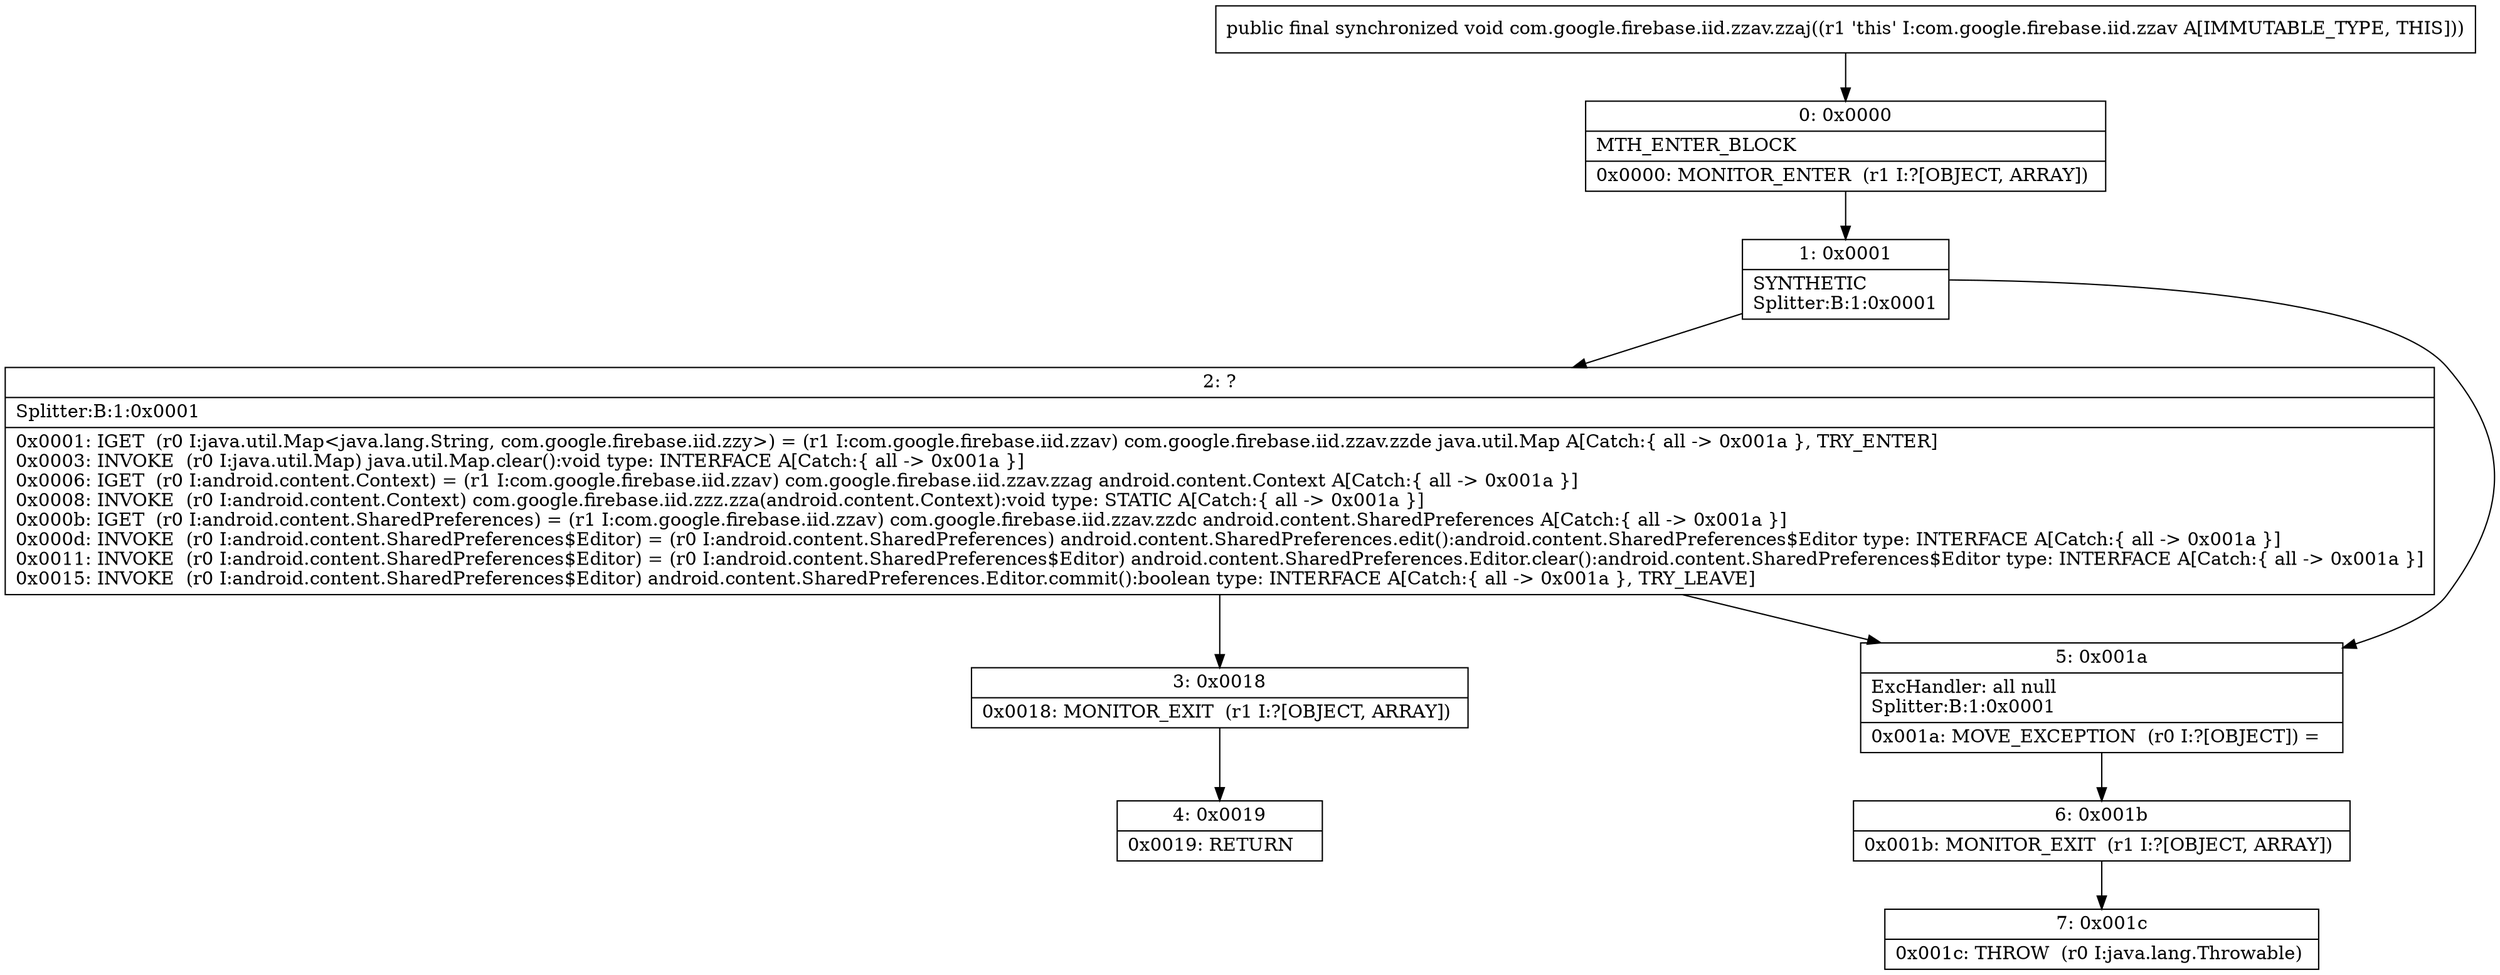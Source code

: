 digraph "CFG forcom.google.firebase.iid.zzav.zzaj()V" {
Node_0 [shape=record,label="{0\:\ 0x0000|MTH_ENTER_BLOCK\l|0x0000: MONITOR_ENTER  (r1 I:?[OBJECT, ARRAY]) \l}"];
Node_1 [shape=record,label="{1\:\ 0x0001|SYNTHETIC\lSplitter:B:1:0x0001\l}"];
Node_2 [shape=record,label="{2\:\ ?|Splitter:B:1:0x0001\l|0x0001: IGET  (r0 I:java.util.Map\<java.lang.String, com.google.firebase.iid.zzy\>) = (r1 I:com.google.firebase.iid.zzav) com.google.firebase.iid.zzav.zzde java.util.Map A[Catch:\{ all \-\> 0x001a \}, TRY_ENTER]\l0x0003: INVOKE  (r0 I:java.util.Map) java.util.Map.clear():void type: INTERFACE A[Catch:\{ all \-\> 0x001a \}]\l0x0006: IGET  (r0 I:android.content.Context) = (r1 I:com.google.firebase.iid.zzav) com.google.firebase.iid.zzav.zzag android.content.Context A[Catch:\{ all \-\> 0x001a \}]\l0x0008: INVOKE  (r0 I:android.content.Context) com.google.firebase.iid.zzz.zza(android.content.Context):void type: STATIC A[Catch:\{ all \-\> 0x001a \}]\l0x000b: IGET  (r0 I:android.content.SharedPreferences) = (r1 I:com.google.firebase.iid.zzav) com.google.firebase.iid.zzav.zzdc android.content.SharedPreferences A[Catch:\{ all \-\> 0x001a \}]\l0x000d: INVOKE  (r0 I:android.content.SharedPreferences$Editor) = (r0 I:android.content.SharedPreferences) android.content.SharedPreferences.edit():android.content.SharedPreferences$Editor type: INTERFACE A[Catch:\{ all \-\> 0x001a \}]\l0x0011: INVOKE  (r0 I:android.content.SharedPreferences$Editor) = (r0 I:android.content.SharedPreferences$Editor) android.content.SharedPreferences.Editor.clear():android.content.SharedPreferences$Editor type: INTERFACE A[Catch:\{ all \-\> 0x001a \}]\l0x0015: INVOKE  (r0 I:android.content.SharedPreferences$Editor) android.content.SharedPreferences.Editor.commit():boolean type: INTERFACE A[Catch:\{ all \-\> 0x001a \}, TRY_LEAVE]\l}"];
Node_3 [shape=record,label="{3\:\ 0x0018|0x0018: MONITOR_EXIT  (r1 I:?[OBJECT, ARRAY]) \l}"];
Node_4 [shape=record,label="{4\:\ 0x0019|0x0019: RETURN   \l}"];
Node_5 [shape=record,label="{5\:\ 0x001a|ExcHandler: all null\lSplitter:B:1:0x0001\l|0x001a: MOVE_EXCEPTION  (r0 I:?[OBJECT]) =  \l}"];
Node_6 [shape=record,label="{6\:\ 0x001b|0x001b: MONITOR_EXIT  (r1 I:?[OBJECT, ARRAY]) \l}"];
Node_7 [shape=record,label="{7\:\ 0x001c|0x001c: THROW  (r0 I:java.lang.Throwable) \l}"];
MethodNode[shape=record,label="{public final synchronized void com.google.firebase.iid.zzav.zzaj((r1 'this' I:com.google.firebase.iid.zzav A[IMMUTABLE_TYPE, THIS])) }"];
MethodNode -> Node_0;
Node_0 -> Node_1;
Node_1 -> Node_2;
Node_1 -> Node_5;
Node_2 -> Node_3;
Node_2 -> Node_5;
Node_3 -> Node_4;
Node_5 -> Node_6;
Node_6 -> Node_7;
}

